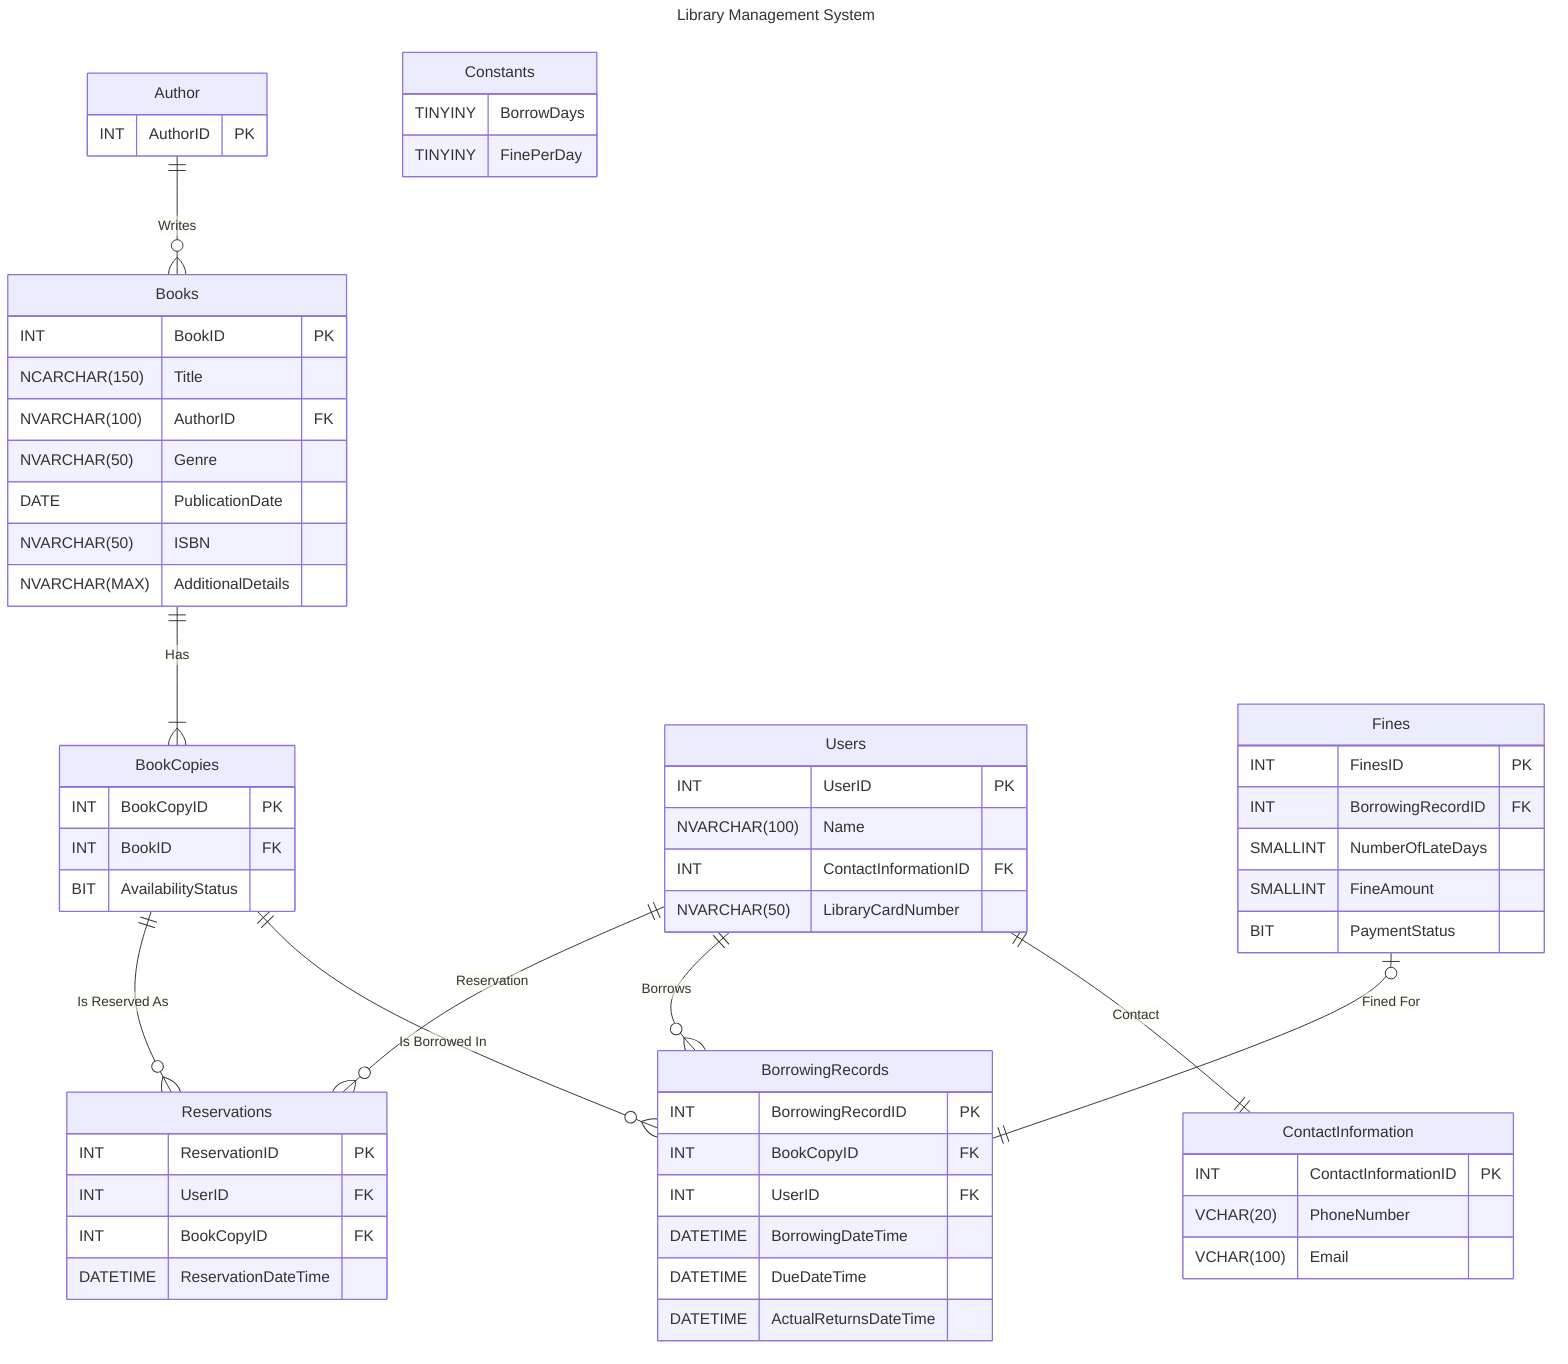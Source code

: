 ---
title: "Library Management System"
---
erDiagram
    Books {
        INT BookID PK
        NCARCHAR(150) Title
        NVARCHAR(100) AuthorID FK
        NVARCHAR(50) Genre
        DATE PublicationDate
        NVARCHAR(50) ISBN
        NVARCHAR(MAX) AdditionalDetails
    }

    BookCopies {
        INT BookCopyID PK
        INT BookID FK
        BIT AvailabilityStatus
    }

    Author {
        INT AuthorID PK
    }

    Users {
        INT UserID PK
        NVARCHAR(100) Name
        INT ContactInformationID FK
        NVARCHAR(50) LibraryCardNumber
    }

    ContactInformation {
        INT ContactInformationID PK
        VCHAR(20) PhoneNumber
        VCHAR(100) Email
    }

    BorrowingRecords {
        INT BorrowingRecordID PK
        INT BookCopyID FK
        INT UserID FK
        DATETIME BorrowingDateTime
        DATETIME DueDateTime
        DATETIME ActualReturnsDateTime
    }

    Reservations {
        INT ReservationID PK
        INT UserID FK
        INT BookCopyID FK
        DATETIME ReservationDateTime
    }

    Fines {
        INT FinesID PK
        INT BorrowingRecordID FK
        SMALLINT NumberOfLateDays
        SMALLINT FineAmount
        BIT PaymentStatus
    }

    Constants {
        TINYINY BorrowDays
        TINYINY FinePerDay
    }

    Users ||--|| ContactInformation: Contact
    Author ||--o{ Books: Writes
    Books ||--|{ BookCopies: Has
    Users ||--o{ BorrowingRecords: Borrows
    BookCopies ||--o{ BorrowingRecords: "Is Borrowed In"
    Users ||--o{ Reservations: Reservation
    BookCopies ||--o{ Reservations: "Is Reserved As"
    Fines |o--|| BorrowingRecords: "Fined For"